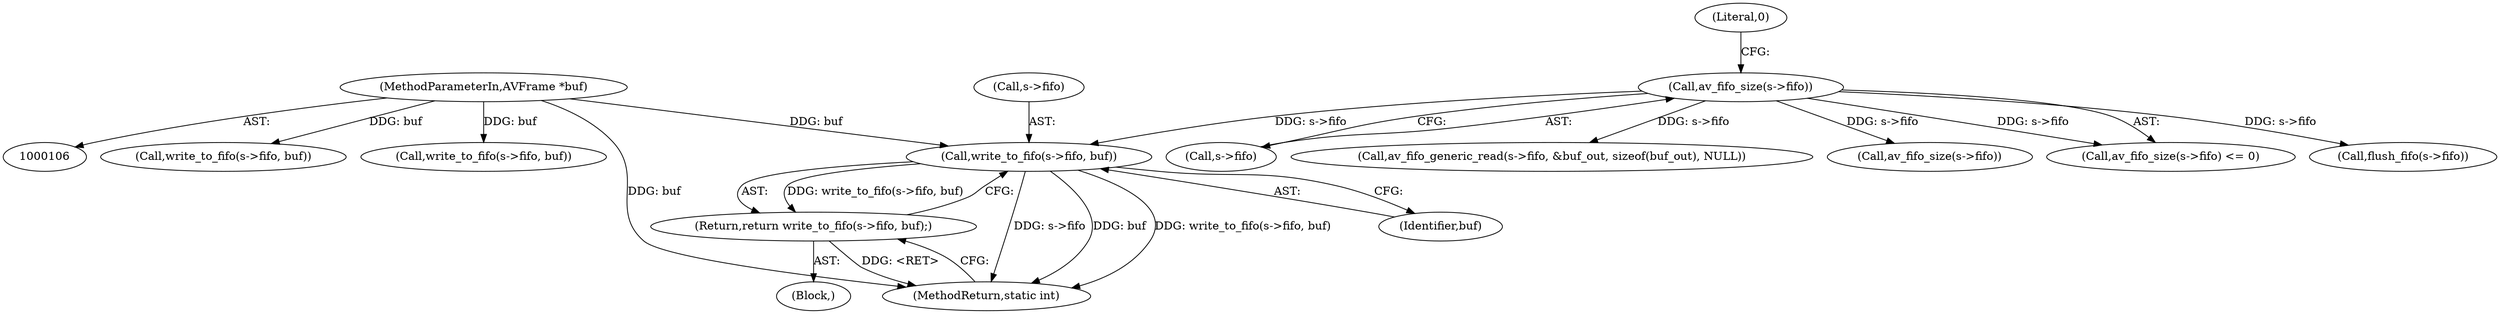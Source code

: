 digraph "0_FFmpeg_cdd5df8189ff1537f7abe8defe971f80602cc2d2@API" {
"1000262" [label="(Call,write_to_fifo(s->fifo, buf))"];
"1000255" [label="(Call,av_fifo_size(s->fifo))"];
"1000108" [label="(MethodParameterIn,AVFrame *buf)"];
"1000261" [label="(Return,return write_to_fifo(s->fifo, buf);)"];
"1000255" [label="(Call,av_fifo_size(s->fifo))"];
"1000256" [label="(Call,s->fifo)"];
"1000261" [label="(Return,return write_to_fifo(s->fifo, buf);)"];
"1000254" [label="(Call,av_fifo_size(s->fifo) <= 0)"];
"1000259" [label="(Literal,0)"];
"1000452" [label="(Call,write_to_fifo(s->fifo, buf))"];
"1000260" [label="(Block,)"];
"1000108" [label="(MethodParameterIn,AVFrame *buf)"];
"1000348" [label="(Call,av_fifo_generic_read(s->fifo, &buf_out, sizeof(buf_out), NULL))"];
"1000153" [label="(Call,write_to_fifo(s->fifo, buf))"];
"1000477" [label="(MethodReturn,static int)"];
"1000296" [label="(Call,av_fifo_size(s->fifo))"];
"1000446" [label="(Call,flush_fifo(s->fifo))"];
"1000266" [label="(Identifier,buf)"];
"1000263" [label="(Call,s->fifo)"];
"1000262" [label="(Call,write_to_fifo(s->fifo, buf))"];
"1000262" -> "1000261"  [label="AST: "];
"1000262" -> "1000266"  [label="CFG: "];
"1000263" -> "1000262"  [label="AST: "];
"1000266" -> "1000262"  [label="AST: "];
"1000261" -> "1000262"  [label="CFG: "];
"1000262" -> "1000477"  [label="DDG: s->fifo"];
"1000262" -> "1000477"  [label="DDG: buf"];
"1000262" -> "1000477"  [label="DDG: write_to_fifo(s->fifo, buf)"];
"1000262" -> "1000261"  [label="DDG: write_to_fifo(s->fifo, buf)"];
"1000255" -> "1000262"  [label="DDG: s->fifo"];
"1000108" -> "1000262"  [label="DDG: buf"];
"1000255" -> "1000254"  [label="AST: "];
"1000255" -> "1000256"  [label="CFG: "];
"1000256" -> "1000255"  [label="AST: "];
"1000259" -> "1000255"  [label="CFG: "];
"1000255" -> "1000254"  [label="DDG: s->fifo"];
"1000255" -> "1000296"  [label="DDG: s->fifo"];
"1000255" -> "1000348"  [label="DDG: s->fifo"];
"1000255" -> "1000446"  [label="DDG: s->fifo"];
"1000108" -> "1000106"  [label="AST: "];
"1000108" -> "1000477"  [label="DDG: buf"];
"1000108" -> "1000153"  [label="DDG: buf"];
"1000108" -> "1000452"  [label="DDG: buf"];
"1000261" -> "1000260"  [label="AST: "];
"1000477" -> "1000261"  [label="CFG: "];
"1000261" -> "1000477"  [label="DDG: <RET>"];
}
